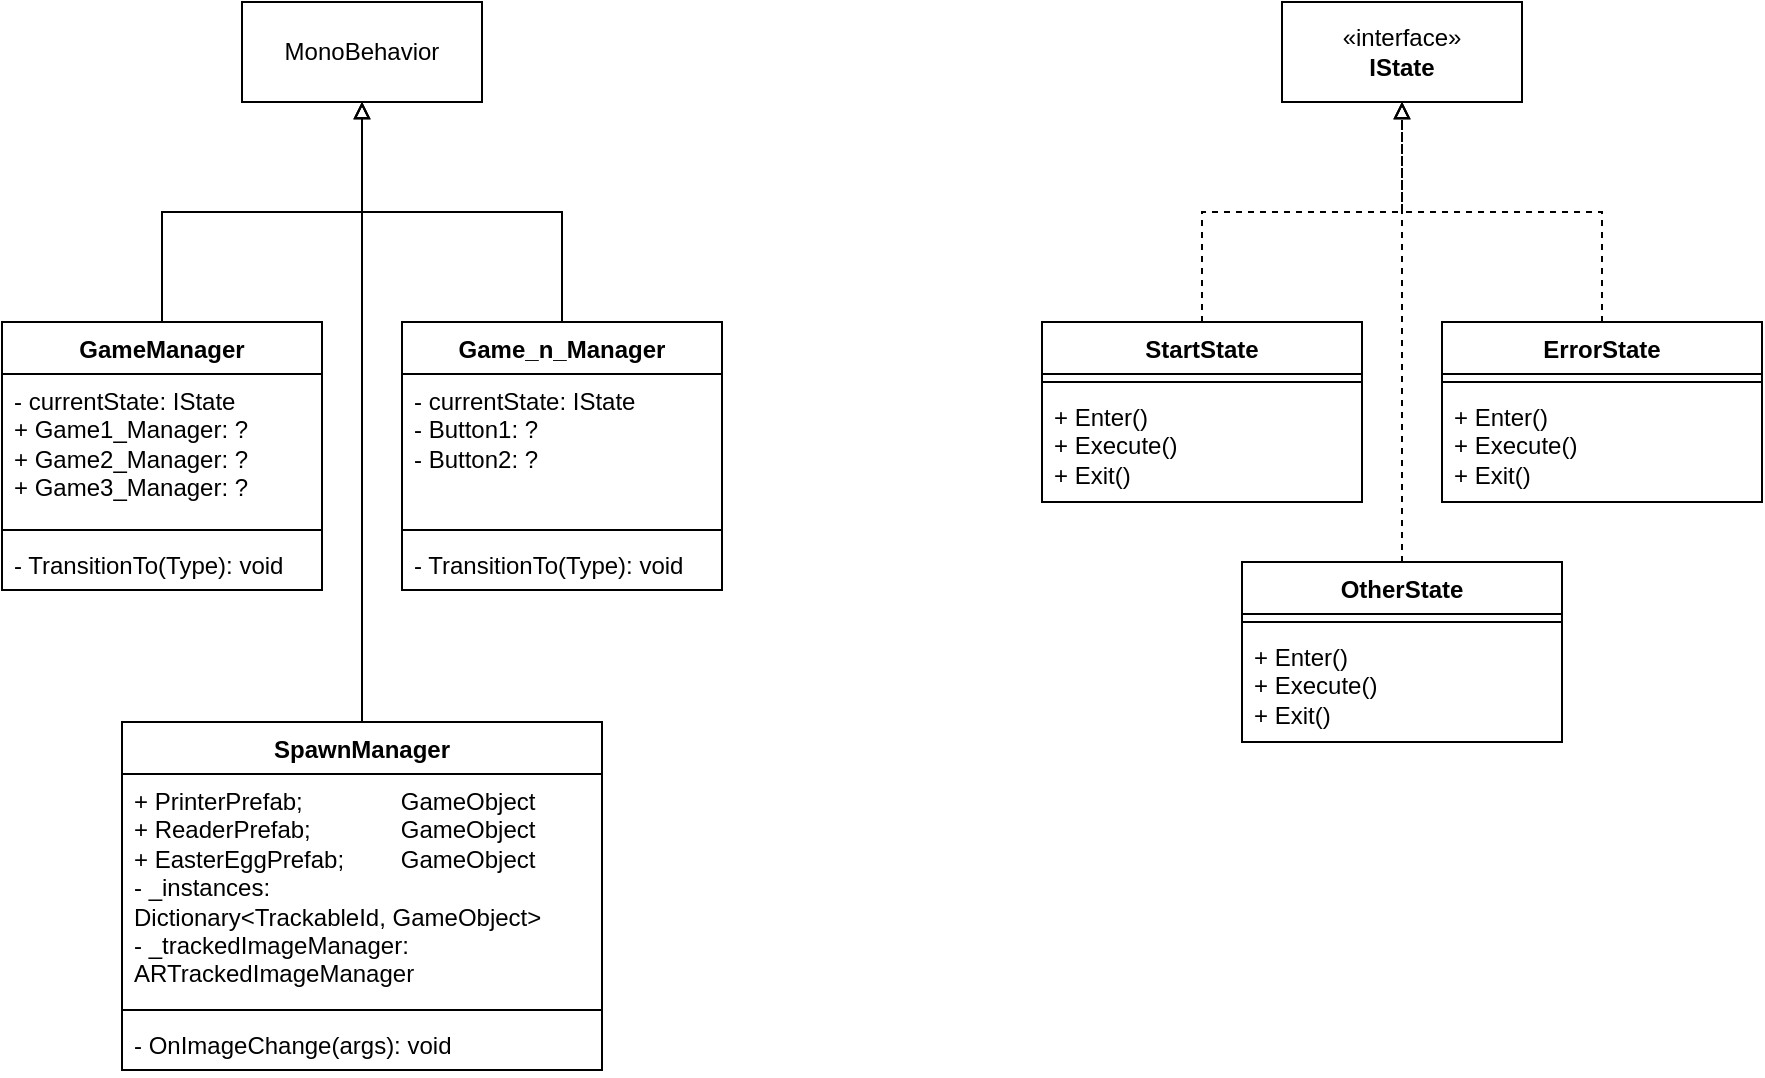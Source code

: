 ﻿<mxfile version="22.1.22" type="embed">
  <diagram id="AJRapgSP0mpGiJa-mh7k" name="Page-1">
    <mxGraphModel dx="696" dy="599" grid="1" gridSize="10" guides="1" tooltips="1" connect="1" arrows="1" fold="1" page="1" pageScale="1" pageWidth="1169" pageHeight="827" math="0" shadow="0">
      <root>
        <mxCell id="0" />
        <mxCell id="1" parent="0" />
        <mxCell id="5" value="GameManager" style="swimlane;fontStyle=1;align=center;verticalAlign=top;childLayout=stackLayout;horizontal=1;startSize=26;horizontalStack=0;resizeParent=1;resizeParentMax=0;resizeLast=0;collapsible=1;marginBottom=0;whiteSpace=wrap;html=1;" vertex="1" parent="1">
          <mxGeometry x="200" y="240" width="160" height="134" as="geometry" />
        </mxCell>
        <mxCell id="6" value="- currentState: IState&lt;br&gt;+ Game1_Manager: ?&lt;br&gt;+ Game2_Manager: ?&lt;br&gt;+ Game3_Manager: ?" style="text;strokeColor=none;fillColor=none;align=left;verticalAlign=top;spacingLeft=4;spacingRight=4;overflow=hidden;rotatable=0;points=[[0,0.5],[1,0.5]];portConstraint=eastwest;html=1;whiteSpace=wrap;" vertex="1" parent="5">
          <mxGeometry y="26" width="160" height="74" as="geometry" />
        </mxCell>
        <mxCell id="7" value="" style="line;strokeWidth=1;fillColor=none;align=left;verticalAlign=middle;spacingTop=-1;spacingLeft=3;spacingRight=3;rotatable=0;labelPosition=right;points=[];portConstraint=eastwest;strokeColor=inherit;" vertex="1" parent="5">
          <mxGeometry y="100" width="160" height="8" as="geometry" />
        </mxCell>
        <mxCell id="8" value="- TransitionTo(Type): void" style="text;strokeColor=none;fillColor=none;align=left;verticalAlign=top;spacingLeft=4;spacingRight=4;overflow=hidden;rotatable=0;points=[[0,0.5],[1,0.5]];portConstraint=eastwest;whiteSpace=wrap;html=1;" vertex="1" parent="5">
          <mxGeometry y="108" width="160" height="26" as="geometry" />
        </mxCell>
        <mxCell id="9" value="MonoBehavior" style="html=1;whiteSpace=wrap;" vertex="1" parent="1">
          <mxGeometry x="320" y="80" width="120" height="50" as="geometry" />
        </mxCell>
        <mxCell id="11" value="" style="endArrow=block;html=1;endFill=0;edgeStyle=elbowEdgeStyle;elbow=vertical;rounded=0;entryX=0.5;entryY=1;entryDx=0;entryDy=0;exitX=0.5;exitY=0;exitDx=0;exitDy=0;" edge="1" parent="1" source="5" target="9">
          <mxGeometry width="160" relative="1" as="geometry">
            <mxPoint x="200" y="190" as="sourcePoint" />
            <mxPoint x="360" y="190" as="targetPoint" />
          </mxGeometry>
        </mxCell>
        <mxCell id="12" value="«interface»&lt;br&gt;&lt;b&gt;IState&lt;/b&gt;" style="html=1;whiteSpace=wrap;" vertex="1" parent="1">
          <mxGeometry x="840" y="80" width="120" height="50" as="geometry" />
        </mxCell>
        <mxCell id="13" value="StartState" style="swimlane;fontStyle=1;align=center;verticalAlign=top;childLayout=stackLayout;horizontal=1;startSize=26;horizontalStack=0;resizeParent=1;resizeParentMax=0;resizeLast=0;collapsible=1;marginBottom=0;whiteSpace=wrap;html=1;" vertex="1" parent="1">
          <mxGeometry x="720" y="240" width="160" height="90" as="geometry" />
        </mxCell>
        <mxCell id="15" value="" style="line;strokeWidth=1;fillColor=none;align=left;verticalAlign=middle;spacingTop=-1;spacingLeft=3;spacingRight=3;rotatable=0;labelPosition=right;points=[];portConstraint=eastwest;strokeColor=inherit;" vertex="1" parent="13">
          <mxGeometry y="26" width="160" height="8" as="geometry" />
        </mxCell>
        <mxCell id="16" value="+ Enter()&lt;br&gt;+ Execute()&lt;br&gt;+ Exit()" style="text;strokeColor=none;fillColor=none;align=left;verticalAlign=top;spacingLeft=4;spacingRight=4;overflow=hidden;rotatable=0;points=[[0,0.5],[1,0.5]];portConstraint=eastwest;whiteSpace=wrap;html=1;" vertex="1" parent="13">
          <mxGeometry y="34" width="160" height="56" as="geometry" />
        </mxCell>
        <mxCell id="17" value="" style="endArrow=block;html=1;endFill=0;edgeStyle=elbowEdgeStyle;elbow=vertical;rounded=0;entryX=0.5;entryY=1;entryDx=0;entryDy=0;exitX=0.5;exitY=0;exitDx=0;exitDy=0;dashed=1;" edge="1" parent="1" source="18" target="12">
          <mxGeometry width="160" relative="1" as="geometry">
            <mxPoint x="590" y="250" as="sourcePoint" />
            <mxPoint x="590" y="140" as="targetPoint" />
          </mxGeometry>
        </mxCell>
        <mxCell id="18" value="ErrorState" style="swimlane;fontStyle=1;align=center;verticalAlign=top;childLayout=stackLayout;horizontal=1;startSize=26;horizontalStack=0;resizeParent=1;resizeParentMax=0;resizeLast=0;collapsible=1;marginBottom=0;whiteSpace=wrap;html=1;" vertex="1" parent="1">
          <mxGeometry x="920" y="240" width="160" height="90" as="geometry" />
        </mxCell>
        <mxCell id="19" value="" style="line;strokeWidth=1;fillColor=none;align=left;verticalAlign=middle;spacingTop=-1;spacingLeft=3;spacingRight=3;rotatable=0;labelPosition=right;points=[];portConstraint=eastwest;strokeColor=inherit;" vertex="1" parent="18">
          <mxGeometry y="26" width="160" height="8" as="geometry" />
        </mxCell>
        <mxCell id="20" value="+ Enter()&lt;br&gt;+ Execute()&lt;br&gt;+ Exit()" style="text;strokeColor=none;fillColor=none;align=left;verticalAlign=top;spacingLeft=4;spacingRight=4;overflow=hidden;rotatable=0;points=[[0,0.5],[1,0.5]];portConstraint=eastwest;whiteSpace=wrap;html=1;" vertex="1" parent="18">
          <mxGeometry y="34" width="160" height="56" as="geometry" />
        </mxCell>
        <mxCell id="21" value="" style="endArrow=block;html=1;endFill=0;edgeStyle=elbowEdgeStyle;elbow=vertical;rounded=0;exitX=0.5;exitY=0;exitDx=0;exitDy=0;dashed=1;" edge="1" parent="1" source="13">
          <mxGeometry width="160" relative="1" as="geometry">
            <mxPoint x="810" y="250" as="sourcePoint" />
            <mxPoint x="900" y="130" as="targetPoint" />
          </mxGeometry>
        </mxCell>
        <mxCell id="23" value="OtherState" style="swimlane;fontStyle=1;align=center;verticalAlign=top;childLayout=stackLayout;horizontal=1;startSize=26;horizontalStack=0;resizeParent=1;resizeParentMax=0;resizeLast=0;collapsible=1;marginBottom=0;whiteSpace=wrap;html=1;" vertex="1" parent="1">
          <mxGeometry x="820" y="360" width="160" height="90" as="geometry" />
        </mxCell>
        <mxCell id="24" value="" style="line;strokeWidth=1;fillColor=none;align=left;verticalAlign=middle;spacingTop=-1;spacingLeft=3;spacingRight=3;rotatable=0;labelPosition=right;points=[];portConstraint=eastwest;strokeColor=inherit;" vertex="1" parent="23">
          <mxGeometry y="26" width="160" height="8" as="geometry" />
        </mxCell>
        <mxCell id="25" value="+ Enter()&lt;br&gt;+ Execute()&lt;br&gt;+ Exit()" style="text;strokeColor=none;fillColor=none;align=left;verticalAlign=top;spacingLeft=4;spacingRight=4;overflow=hidden;rotatable=0;points=[[0,0.5],[1,0.5]];portConstraint=eastwest;whiteSpace=wrap;html=1;" vertex="1" parent="23">
          <mxGeometry y="34" width="160" height="56" as="geometry" />
        </mxCell>
        <mxCell id="26" value="" style="endArrow=block;html=1;endFill=0;edgeStyle=elbowEdgeStyle;elbow=vertical;rounded=0;exitX=0.5;exitY=0;exitDx=0;exitDy=0;dashed=1;" edge="1" parent="1" source="23">
          <mxGeometry width="160" relative="1" as="geometry">
            <mxPoint x="1010" y="250" as="sourcePoint" />
            <mxPoint x="900" y="130" as="targetPoint" />
          </mxGeometry>
        </mxCell>
        <mxCell id="35" value="Game_n_Manager" style="swimlane;fontStyle=1;align=center;verticalAlign=top;childLayout=stackLayout;horizontal=1;startSize=26;horizontalStack=0;resizeParent=1;resizeParentMax=0;resizeLast=0;collapsible=1;marginBottom=0;whiteSpace=wrap;html=1;" vertex="1" parent="1">
          <mxGeometry x="400" y="240" width="160" height="134" as="geometry" />
        </mxCell>
        <mxCell id="36" value="- currentState: IState&lt;br&gt;- Button1: ?&lt;br&gt;- Button2: ?" style="text;strokeColor=none;fillColor=none;align=left;verticalAlign=top;spacingLeft=4;spacingRight=4;overflow=hidden;rotatable=0;points=[[0,0.5],[1,0.5]];portConstraint=eastwest;html=1;whiteSpace=wrap;" vertex="1" parent="35">
          <mxGeometry y="26" width="160" height="74" as="geometry" />
        </mxCell>
        <mxCell id="37" value="" style="line;strokeWidth=1;fillColor=none;align=left;verticalAlign=middle;spacingTop=-1;spacingLeft=3;spacingRight=3;rotatable=0;labelPosition=right;points=[];portConstraint=eastwest;strokeColor=inherit;" vertex="1" parent="35">
          <mxGeometry y="100" width="160" height="8" as="geometry" />
        </mxCell>
        <mxCell id="38" value="- TransitionTo(Type): void" style="text;strokeColor=none;fillColor=none;align=left;verticalAlign=top;spacingLeft=4;spacingRight=4;overflow=hidden;rotatable=0;points=[[0,0.5],[1,0.5]];portConstraint=eastwest;whiteSpace=wrap;html=1;" vertex="1" parent="35">
          <mxGeometry y="108" width="160" height="26" as="geometry" />
        </mxCell>
        <mxCell id="40" value="" style="endArrow=block;html=1;endFill=0;edgeStyle=elbowEdgeStyle;elbow=vertical;rounded=0;entryX=0.5;entryY=1;entryDx=0;entryDy=0;" edge="1" parent="1" source="35" target="9">
          <mxGeometry width="160" relative="1" as="geometry">
            <mxPoint x="220" y="260" as="sourcePoint" />
            <mxPoint x="400" y="150" as="targetPoint" />
          </mxGeometry>
        </mxCell>
        <mxCell id="41" value="SpawnManager" style="swimlane;fontStyle=1;align=center;verticalAlign=top;childLayout=stackLayout;horizontal=1;startSize=26;horizontalStack=0;resizeParent=1;resizeParentMax=0;resizeLast=0;collapsible=1;marginBottom=0;whiteSpace=wrap;html=1;" vertex="1" parent="1">
          <mxGeometry x="260" y="440" width="240" height="174" as="geometry" />
        </mxCell>
        <mxCell id="42" value="&lt;font face=&quot;Helvetica&quot;&gt;+ PrinterPrefab;&lt;span style=&quot;white-space: pre;&quot;&gt;&#x9;&lt;span style=&quot;white-space: pre;&quot;&gt;&#x9;&lt;/span&gt;&lt;/span&gt;GameObject&lt;br&gt;&lt;/font&gt;+ ReaderPrefab;&lt;span style=&quot;white-space: pre;&quot;&gt;&#x9;&lt;/span&gt;&lt;span style=&quot;white-space: pre;&quot;&gt;&#x9;&lt;/span&gt;GameObject&lt;br&gt;+ EasterEggPrefab;&lt;span style=&quot;white-space: pre;&quot;&gt;&#x9;&lt;/span&gt;GameObject&lt;font face=&quot;Helvetica&quot;&gt;&lt;br&gt;-&amp;nbsp;_instances: Dictionary&amp;lt;&lt;span style=&quot;border-color: var(--border-color);&quot;&gt;TrackableId&lt;/span&gt;&lt;span style=&quot;border-color: var(--border-color);&quot;&gt;,&amp;nbsp;&lt;/span&gt;&lt;span style=&quot;border-color: var(--border-color);&quot;&gt;GameObject&lt;/span&gt;&lt;span style=&quot;border-color: var(--border-color);&quot;&gt;&lt;font style=&quot;border-color: var(--border-color);&quot;&gt;&amp;gt;&lt;br style=&quot;border-color: var(--border-color);&quot;&gt;- _trackedImageManager: ARTrackedImageManager&lt;/font&gt;&lt;/span&gt;&lt;/font&gt;&lt;span style=&quot;font-family: &amp;quot;JetBrains Mono&amp;quot;, monospace; background-color: rgb(38, 38, 38);&quot;&gt;&lt;font color=&quot;#bdbdbd&quot;&gt;&lt;br&gt;&lt;/font&gt;&lt;/span&gt;" style="text;strokeColor=none;fillColor=none;align=left;verticalAlign=top;spacingLeft=4;spacingRight=4;overflow=hidden;rotatable=0;points=[[0,0.5],[1,0.5]];portConstraint=eastwest;html=1;whiteSpace=wrap;" vertex="1" parent="41">
          <mxGeometry y="26" width="240" height="114" as="geometry" />
        </mxCell>
        <mxCell id="43" value="" style="line;strokeWidth=1;fillColor=none;align=left;verticalAlign=middle;spacingTop=-1;spacingLeft=3;spacingRight=3;rotatable=0;labelPosition=right;points=[];portConstraint=eastwest;strokeColor=inherit;" vertex="1" parent="41">
          <mxGeometry y="140" width="240" height="8" as="geometry" />
        </mxCell>
        <mxCell id="44" value="- OnImageChange(args): void" style="text;strokeColor=none;fillColor=none;align=left;verticalAlign=top;spacingLeft=4;spacingRight=4;overflow=hidden;rotatable=0;points=[[0,0.5],[1,0.5]];portConstraint=eastwest;whiteSpace=wrap;html=1;" vertex="1" parent="41">
          <mxGeometry y="148" width="240" height="26" as="geometry" />
        </mxCell>
        <mxCell id="45" value="" style="endArrow=block;html=1;endFill=0;edgeStyle=elbowEdgeStyle;elbow=vertical;rounded=0;exitX=0.5;exitY=0;exitDx=0;exitDy=0;" edge="1" parent="1" source="41">
          <mxGeometry width="160" relative="1" as="geometry">
            <mxPoint x="490" y="250" as="sourcePoint" />
            <mxPoint x="380" y="130" as="targetPoint" />
          </mxGeometry>
        </mxCell>
      </root>
    </mxGraphModel>
  </diagram>
</mxfile>
